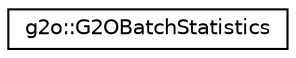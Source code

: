 digraph "Graphical Class Hierarchy"
{
  edge [fontname="Helvetica",fontsize="10",labelfontname="Helvetica",labelfontsize="10"];
  node [fontname="Helvetica",fontsize="10",shape=record];
  rankdir="LR";
  Node0 [label="g2o::G2OBatchStatistics",height=0.2,width=0.4,color="black", fillcolor="white", style="filled",URL="$structg2o_1_1_g2_o_batch_statistics.html",tooltip="statistics about the optimization "];
}
